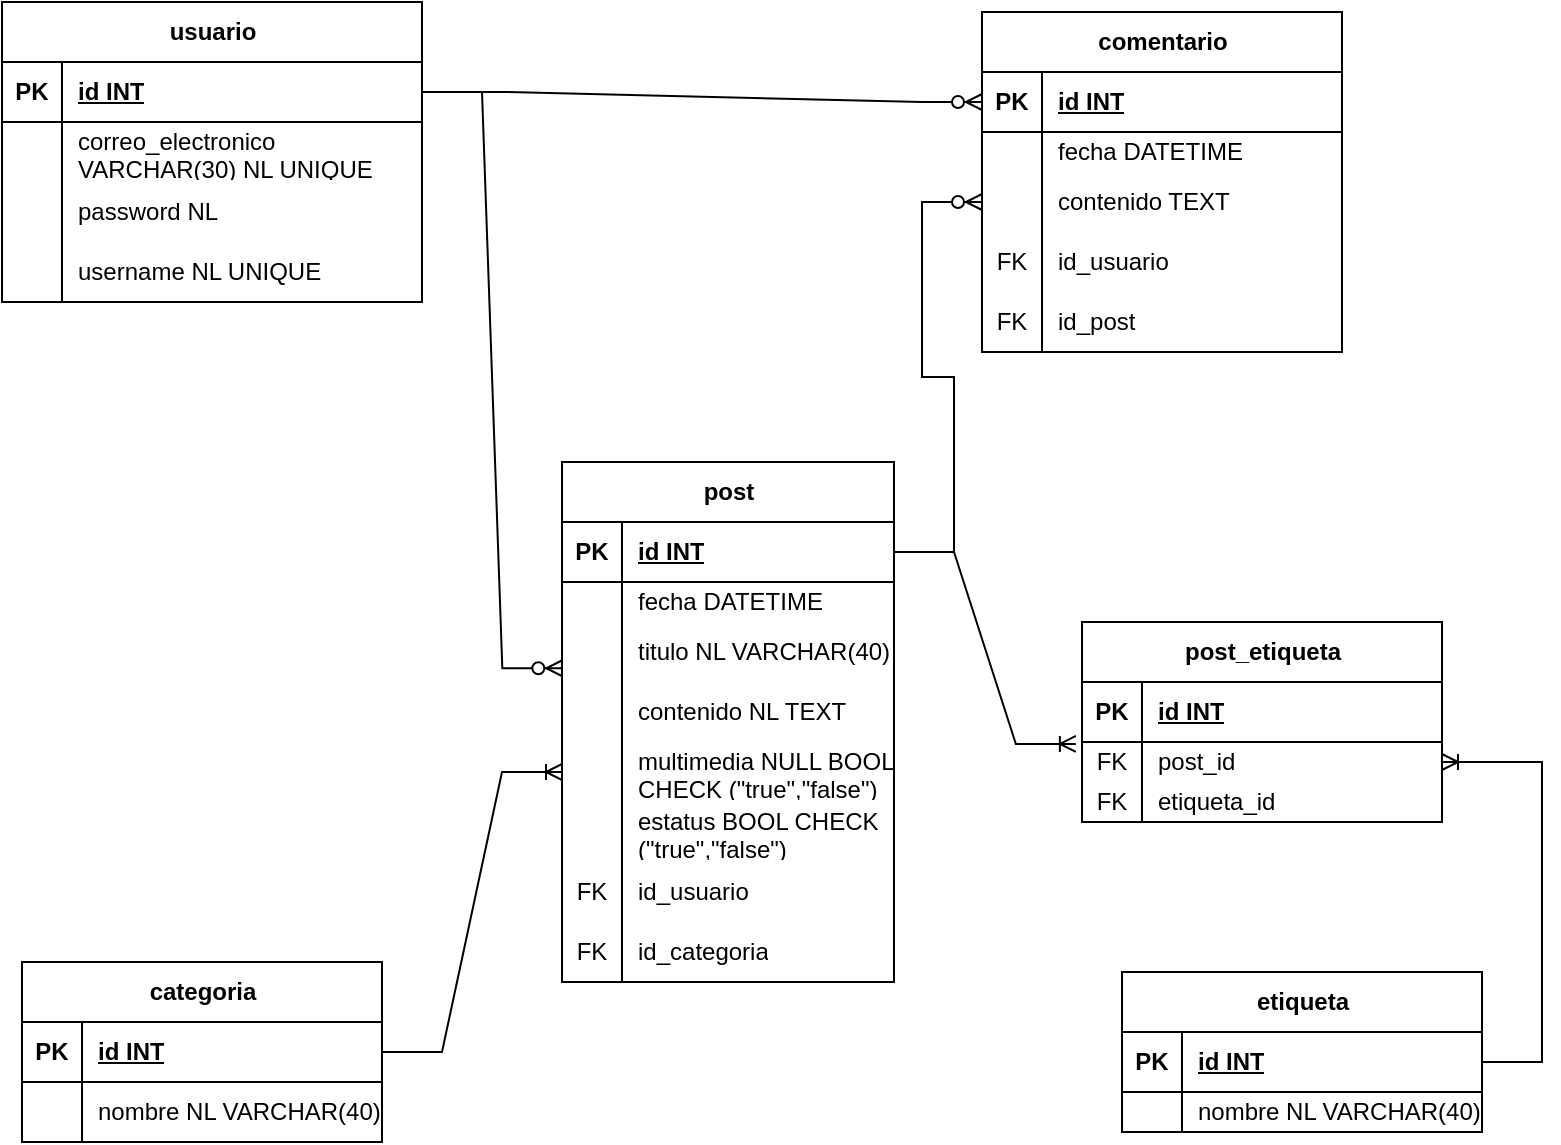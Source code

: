 <mxfile version="24.7.17">
  <diagram name="Página-1" id="-G1KeoRG7GKtRE8W_thl">
    <mxGraphModel dx="1800" dy="953" grid="1" gridSize="10" guides="1" tooltips="1" connect="1" arrows="1" fold="1" page="1" pageScale="1" pageWidth="827" pageHeight="1169" math="0" shadow="0">
      <root>
        <mxCell id="0" />
        <mxCell id="1" parent="0" />
        <mxCell id="Zig5NNGNGeJp7yXFOh4o-1" value="usuario" style="shape=table;startSize=30;container=1;collapsible=1;childLayout=tableLayout;fixedRows=1;rowLines=0;fontStyle=1;align=center;resizeLast=1;html=1;" vertex="1" parent="1">
          <mxGeometry x="70" y="50" width="210" height="150" as="geometry" />
        </mxCell>
        <mxCell id="Zig5NNGNGeJp7yXFOh4o-2" value="" style="shape=tableRow;horizontal=0;startSize=0;swimlaneHead=0;swimlaneBody=0;fillColor=none;collapsible=0;dropTarget=0;points=[[0,0.5],[1,0.5]];portConstraint=eastwest;top=0;left=0;right=0;bottom=1;" vertex="1" parent="Zig5NNGNGeJp7yXFOh4o-1">
          <mxGeometry y="30" width="210" height="30" as="geometry" />
        </mxCell>
        <mxCell id="Zig5NNGNGeJp7yXFOh4o-3" value="PK" style="shape=partialRectangle;connectable=0;fillColor=none;top=0;left=0;bottom=0;right=0;fontStyle=1;overflow=hidden;whiteSpace=wrap;html=1;" vertex="1" parent="Zig5NNGNGeJp7yXFOh4o-2">
          <mxGeometry width="30" height="30" as="geometry">
            <mxRectangle width="30" height="30" as="alternateBounds" />
          </mxGeometry>
        </mxCell>
        <mxCell id="Zig5NNGNGeJp7yXFOh4o-4" value="id INT" style="shape=partialRectangle;connectable=0;fillColor=none;top=0;left=0;bottom=0;right=0;align=left;spacingLeft=6;fontStyle=5;overflow=hidden;whiteSpace=wrap;html=1;" vertex="1" parent="Zig5NNGNGeJp7yXFOh4o-2">
          <mxGeometry x="30" width="180" height="30" as="geometry">
            <mxRectangle width="180" height="30" as="alternateBounds" />
          </mxGeometry>
        </mxCell>
        <mxCell id="Zig5NNGNGeJp7yXFOh4o-5" value="" style="shape=tableRow;horizontal=0;startSize=0;swimlaneHead=0;swimlaneBody=0;fillColor=none;collapsible=0;dropTarget=0;points=[[0,0.5],[1,0.5]];portConstraint=eastwest;top=0;left=0;right=0;bottom=0;" vertex="1" parent="Zig5NNGNGeJp7yXFOh4o-1">
          <mxGeometry y="60" width="210" height="30" as="geometry" />
        </mxCell>
        <mxCell id="Zig5NNGNGeJp7yXFOh4o-6" value="" style="shape=partialRectangle;connectable=0;fillColor=none;top=0;left=0;bottom=0;right=0;editable=1;overflow=hidden;whiteSpace=wrap;html=1;" vertex="1" parent="Zig5NNGNGeJp7yXFOh4o-5">
          <mxGeometry width="30" height="30" as="geometry">
            <mxRectangle width="30" height="30" as="alternateBounds" />
          </mxGeometry>
        </mxCell>
        <mxCell id="Zig5NNGNGeJp7yXFOh4o-7" value="correo_electronico VARCHAR(30) NL UNIQUE" style="shape=partialRectangle;connectable=0;fillColor=none;top=0;left=0;bottom=0;right=0;align=left;spacingLeft=6;overflow=hidden;whiteSpace=wrap;html=1;" vertex="1" parent="Zig5NNGNGeJp7yXFOh4o-5">
          <mxGeometry x="30" width="180" height="30" as="geometry">
            <mxRectangle width="180" height="30" as="alternateBounds" />
          </mxGeometry>
        </mxCell>
        <mxCell id="Zig5NNGNGeJp7yXFOh4o-8" value="" style="shape=tableRow;horizontal=0;startSize=0;swimlaneHead=0;swimlaneBody=0;fillColor=none;collapsible=0;dropTarget=0;points=[[0,0.5],[1,0.5]];portConstraint=eastwest;top=0;left=0;right=0;bottom=0;" vertex="1" parent="Zig5NNGNGeJp7yXFOh4o-1">
          <mxGeometry y="90" width="210" height="30" as="geometry" />
        </mxCell>
        <mxCell id="Zig5NNGNGeJp7yXFOh4o-9" value="" style="shape=partialRectangle;connectable=0;fillColor=none;top=0;left=0;bottom=0;right=0;editable=1;overflow=hidden;whiteSpace=wrap;html=1;" vertex="1" parent="Zig5NNGNGeJp7yXFOh4o-8">
          <mxGeometry width="30" height="30" as="geometry">
            <mxRectangle width="30" height="30" as="alternateBounds" />
          </mxGeometry>
        </mxCell>
        <mxCell id="Zig5NNGNGeJp7yXFOh4o-10" value="password NL" style="shape=partialRectangle;connectable=0;fillColor=none;top=0;left=0;bottom=0;right=0;align=left;spacingLeft=6;overflow=hidden;whiteSpace=wrap;html=1;" vertex="1" parent="Zig5NNGNGeJp7yXFOh4o-8">
          <mxGeometry x="30" width="180" height="30" as="geometry">
            <mxRectangle width="180" height="30" as="alternateBounds" />
          </mxGeometry>
        </mxCell>
        <mxCell id="Zig5NNGNGeJp7yXFOh4o-11" value="" style="shape=tableRow;horizontal=0;startSize=0;swimlaneHead=0;swimlaneBody=0;fillColor=none;collapsible=0;dropTarget=0;points=[[0,0.5],[1,0.5]];portConstraint=eastwest;top=0;left=0;right=0;bottom=0;" vertex="1" parent="Zig5NNGNGeJp7yXFOh4o-1">
          <mxGeometry y="120" width="210" height="30" as="geometry" />
        </mxCell>
        <mxCell id="Zig5NNGNGeJp7yXFOh4o-12" value="" style="shape=partialRectangle;connectable=0;fillColor=none;top=0;left=0;bottom=0;right=0;editable=1;overflow=hidden;whiteSpace=wrap;html=1;" vertex="1" parent="Zig5NNGNGeJp7yXFOh4o-11">
          <mxGeometry width="30" height="30" as="geometry">
            <mxRectangle width="30" height="30" as="alternateBounds" />
          </mxGeometry>
        </mxCell>
        <mxCell id="Zig5NNGNGeJp7yXFOh4o-13" value="username NL UNIQUE" style="shape=partialRectangle;connectable=0;fillColor=none;top=0;left=0;bottom=0;right=0;align=left;spacingLeft=6;overflow=hidden;whiteSpace=wrap;html=1;" vertex="1" parent="Zig5NNGNGeJp7yXFOh4o-11">
          <mxGeometry x="30" width="180" height="30" as="geometry">
            <mxRectangle width="180" height="30" as="alternateBounds" />
          </mxGeometry>
        </mxCell>
        <mxCell id="Zig5NNGNGeJp7yXFOh4o-14" value="comentario" style="shape=table;startSize=30;container=1;collapsible=1;childLayout=tableLayout;fixedRows=1;rowLines=0;fontStyle=1;align=center;resizeLast=1;html=1;" vertex="1" parent="1">
          <mxGeometry x="560" y="55" width="180" height="170" as="geometry" />
        </mxCell>
        <mxCell id="Zig5NNGNGeJp7yXFOh4o-15" value="" style="shape=tableRow;horizontal=0;startSize=0;swimlaneHead=0;swimlaneBody=0;fillColor=none;collapsible=0;dropTarget=0;points=[[0,0.5],[1,0.5]];portConstraint=eastwest;top=0;left=0;right=0;bottom=1;" vertex="1" parent="Zig5NNGNGeJp7yXFOh4o-14">
          <mxGeometry y="30" width="180" height="30" as="geometry" />
        </mxCell>
        <mxCell id="Zig5NNGNGeJp7yXFOh4o-16" value="PK" style="shape=partialRectangle;connectable=0;fillColor=none;top=0;left=0;bottom=0;right=0;fontStyle=1;overflow=hidden;whiteSpace=wrap;html=1;" vertex="1" parent="Zig5NNGNGeJp7yXFOh4o-15">
          <mxGeometry width="30" height="30" as="geometry">
            <mxRectangle width="30" height="30" as="alternateBounds" />
          </mxGeometry>
        </mxCell>
        <mxCell id="Zig5NNGNGeJp7yXFOh4o-17" value="id INT" style="shape=partialRectangle;connectable=0;fillColor=none;top=0;left=0;bottom=0;right=0;align=left;spacingLeft=6;fontStyle=5;overflow=hidden;whiteSpace=wrap;html=1;" vertex="1" parent="Zig5NNGNGeJp7yXFOh4o-15">
          <mxGeometry x="30" width="150" height="30" as="geometry">
            <mxRectangle width="150" height="30" as="alternateBounds" />
          </mxGeometry>
        </mxCell>
        <mxCell id="Zig5NNGNGeJp7yXFOh4o-18" value="" style="shape=tableRow;horizontal=0;startSize=0;swimlaneHead=0;swimlaneBody=0;fillColor=none;collapsible=0;dropTarget=0;points=[[0,0.5],[1,0.5]];portConstraint=eastwest;top=0;left=0;right=0;bottom=0;" vertex="1" parent="Zig5NNGNGeJp7yXFOh4o-14">
          <mxGeometry y="60" width="180" height="20" as="geometry" />
        </mxCell>
        <mxCell id="Zig5NNGNGeJp7yXFOh4o-19" value="" style="shape=partialRectangle;connectable=0;fillColor=none;top=0;left=0;bottom=0;right=0;editable=1;overflow=hidden;whiteSpace=wrap;html=1;" vertex="1" parent="Zig5NNGNGeJp7yXFOh4o-18">
          <mxGeometry width="30" height="20" as="geometry">
            <mxRectangle width="30" height="20" as="alternateBounds" />
          </mxGeometry>
        </mxCell>
        <mxCell id="Zig5NNGNGeJp7yXFOh4o-20" value="fecha DATETIME" style="shape=partialRectangle;connectable=0;fillColor=none;top=0;left=0;bottom=0;right=0;align=left;spacingLeft=6;overflow=hidden;whiteSpace=wrap;html=1;" vertex="1" parent="Zig5NNGNGeJp7yXFOh4o-18">
          <mxGeometry x="30" width="150" height="20" as="geometry">
            <mxRectangle width="150" height="20" as="alternateBounds" />
          </mxGeometry>
        </mxCell>
        <mxCell id="Zig5NNGNGeJp7yXFOh4o-21" value="" style="shape=tableRow;horizontal=0;startSize=0;swimlaneHead=0;swimlaneBody=0;fillColor=none;collapsible=0;dropTarget=0;points=[[0,0.5],[1,0.5]];portConstraint=eastwest;top=0;left=0;right=0;bottom=0;" vertex="1" parent="Zig5NNGNGeJp7yXFOh4o-14">
          <mxGeometry y="80" width="180" height="30" as="geometry" />
        </mxCell>
        <mxCell id="Zig5NNGNGeJp7yXFOh4o-22" value="" style="shape=partialRectangle;connectable=0;fillColor=none;top=0;left=0;bottom=0;right=0;editable=1;overflow=hidden;whiteSpace=wrap;html=1;" vertex="1" parent="Zig5NNGNGeJp7yXFOh4o-21">
          <mxGeometry width="30" height="30" as="geometry">
            <mxRectangle width="30" height="30" as="alternateBounds" />
          </mxGeometry>
        </mxCell>
        <mxCell id="Zig5NNGNGeJp7yXFOh4o-23" value="contenido TEXT" style="shape=partialRectangle;connectable=0;fillColor=none;top=0;left=0;bottom=0;right=0;align=left;spacingLeft=6;overflow=hidden;whiteSpace=wrap;html=1;" vertex="1" parent="Zig5NNGNGeJp7yXFOh4o-21">
          <mxGeometry x="30" width="150" height="30" as="geometry">
            <mxRectangle width="150" height="30" as="alternateBounds" />
          </mxGeometry>
        </mxCell>
        <mxCell id="Zig5NNGNGeJp7yXFOh4o-103" value="" style="shape=tableRow;horizontal=0;startSize=0;swimlaneHead=0;swimlaneBody=0;fillColor=none;collapsible=0;dropTarget=0;points=[[0,0.5],[1,0.5]];portConstraint=eastwest;top=0;left=0;right=0;bottom=0;" vertex="1" parent="Zig5NNGNGeJp7yXFOh4o-14">
          <mxGeometry y="110" width="180" height="30" as="geometry" />
        </mxCell>
        <mxCell id="Zig5NNGNGeJp7yXFOh4o-104" value="FK" style="shape=partialRectangle;connectable=0;fillColor=none;top=0;left=0;bottom=0;right=0;editable=1;overflow=hidden;whiteSpace=wrap;html=1;" vertex="1" parent="Zig5NNGNGeJp7yXFOh4o-103">
          <mxGeometry width="30" height="30" as="geometry">
            <mxRectangle width="30" height="30" as="alternateBounds" />
          </mxGeometry>
        </mxCell>
        <mxCell id="Zig5NNGNGeJp7yXFOh4o-105" value="id_usuario" style="shape=partialRectangle;connectable=0;fillColor=none;top=0;left=0;bottom=0;right=0;align=left;spacingLeft=6;overflow=hidden;whiteSpace=wrap;html=1;" vertex="1" parent="Zig5NNGNGeJp7yXFOh4o-103">
          <mxGeometry x="30" width="150" height="30" as="geometry">
            <mxRectangle width="150" height="30" as="alternateBounds" />
          </mxGeometry>
        </mxCell>
        <mxCell id="Zig5NNGNGeJp7yXFOh4o-116" value="" style="shape=tableRow;horizontal=0;startSize=0;swimlaneHead=0;swimlaneBody=0;fillColor=none;collapsible=0;dropTarget=0;points=[[0,0.5],[1,0.5]];portConstraint=eastwest;top=0;left=0;right=0;bottom=0;" vertex="1" parent="Zig5NNGNGeJp7yXFOh4o-14">
          <mxGeometry y="140" width="180" height="30" as="geometry" />
        </mxCell>
        <mxCell id="Zig5NNGNGeJp7yXFOh4o-117" value="FK" style="shape=partialRectangle;connectable=0;fillColor=none;top=0;left=0;bottom=0;right=0;editable=1;overflow=hidden;whiteSpace=wrap;html=1;" vertex="1" parent="Zig5NNGNGeJp7yXFOh4o-116">
          <mxGeometry width="30" height="30" as="geometry">
            <mxRectangle width="30" height="30" as="alternateBounds" />
          </mxGeometry>
        </mxCell>
        <mxCell id="Zig5NNGNGeJp7yXFOh4o-118" value="id_post" style="shape=partialRectangle;connectable=0;fillColor=none;top=0;left=0;bottom=0;right=0;align=left;spacingLeft=6;overflow=hidden;whiteSpace=wrap;html=1;" vertex="1" parent="Zig5NNGNGeJp7yXFOh4o-116">
          <mxGeometry x="30" width="150" height="30" as="geometry">
            <mxRectangle width="150" height="30" as="alternateBounds" />
          </mxGeometry>
        </mxCell>
        <mxCell id="Zig5NNGNGeJp7yXFOh4o-27" value="categoria" style="shape=table;startSize=30;container=1;collapsible=1;childLayout=tableLayout;fixedRows=1;rowLines=0;fontStyle=1;align=center;resizeLast=1;html=1;" vertex="1" parent="1">
          <mxGeometry x="80" y="530" width="180" height="90" as="geometry">
            <mxRectangle x="60" y="340" width="90" height="30" as="alternateBounds" />
          </mxGeometry>
        </mxCell>
        <mxCell id="Zig5NNGNGeJp7yXFOh4o-28" value="" style="shape=tableRow;horizontal=0;startSize=0;swimlaneHead=0;swimlaneBody=0;fillColor=none;collapsible=0;dropTarget=0;points=[[0,0.5],[1,0.5]];portConstraint=eastwest;top=0;left=0;right=0;bottom=1;" vertex="1" parent="Zig5NNGNGeJp7yXFOh4o-27">
          <mxGeometry y="30" width="180" height="30" as="geometry" />
        </mxCell>
        <mxCell id="Zig5NNGNGeJp7yXFOh4o-29" value="PK" style="shape=partialRectangle;connectable=0;fillColor=none;top=0;left=0;bottom=0;right=0;fontStyle=1;overflow=hidden;whiteSpace=wrap;html=1;" vertex="1" parent="Zig5NNGNGeJp7yXFOh4o-28">
          <mxGeometry width="30" height="30" as="geometry">
            <mxRectangle width="30" height="30" as="alternateBounds" />
          </mxGeometry>
        </mxCell>
        <mxCell id="Zig5NNGNGeJp7yXFOh4o-30" value="id INT" style="shape=partialRectangle;connectable=0;fillColor=none;top=0;left=0;bottom=0;right=0;align=left;spacingLeft=6;fontStyle=5;overflow=hidden;whiteSpace=wrap;html=1;" vertex="1" parent="Zig5NNGNGeJp7yXFOh4o-28">
          <mxGeometry x="30" width="150" height="30" as="geometry">
            <mxRectangle width="150" height="30" as="alternateBounds" />
          </mxGeometry>
        </mxCell>
        <mxCell id="Zig5NNGNGeJp7yXFOh4o-34" value="" style="shape=tableRow;horizontal=0;startSize=0;swimlaneHead=0;swimlaneBody=0;fillColor=none;collapsible=0;dropTarget=0;points=[[0,0.5],[1,0.5]];portConstraint=eastwest;top=0;left=0;right=0;bottom=0;" vertex="1" parent="Zig5NNGNGeJp7yXFOh4o-27">
          <mxGeometry y="60" width="180" height="30" as="geometry" />
        </mxCell>
        <mxCell id="Zig5NNGNGeJp7yXFOh4o-35" value="" style="shape=partialRectangle;connectable=0;fillColor=none;top=0;left=0;bottom=0;right=0;editable=1;overflow=hidden;whiteSpace=wrap;html=1;" vertex="1" parent="Zig5NNGNGeJp7yXFOh4o-34">
          <mxGeometry width="30" height="30" as="geometry">
            <mxRectangle width="30" height="30" as="alternateBounds" />
          </mxGeometry>
        </mxCell>
        <mxCell id="Zig5NNGNGeJp7yXFOh4o-36" value="nombre NL VARCHAR(40)" style="shape=partialRectangle;connectable=0;fillColor=none;top=0;left=0;bottom=0;right=0;align=left;spacingLeft=6;overflow=hidden;whiteSpace=wrap;html=1;" vertex="1" parent="Zig5NNGNGeJp7yXFOh4o-34">
          <mxGeometry x="30" width="150" height="30" as="geometry">
            <mxRectangle width="150" height="30" as="alternateBounds" />
          </mxGeometry>
        </mxCell>
        <mxCell id="Zig5NNGNGeJp7yXFOh4o-40" value="post" style="shape=table;startSize=30;container=1;collapsible=1;childLayout=tableLayout;fixedRows=1;rowLines=0;fontStyle=1;align=center;resizeLast=1;html=1;" vertex="1" parent="1">
          <mxGeometry x="350" y="280" width="166" height="260" as="geometry">
            <mxRectangle x="324" y="210" width="60" height="30" as="alternateBounds" />
          </mxGeometry>
        </mxCell>
        <mxCell id="Zig5NNGNGeJp7yXFOh4o-41" value="" style="shape=tableRow;horizontal=0;startSize=0;swimlaneHead=0;swimlaneBody=0;fillColor=none;collapsible=0;dropTarget=0;points=[[0,0.5],[1,0.5]];portConstraint=eastwest;top=0;left=0;right=0;bottom=1;" vertex="1" parent="Zig5NNGNGeJp7yXFOh4o-40">
          <mxGeometry y="30" width="166" height="30" as="geometry" />
        </mxCell>
        <mxCell id="Zig5NNGNGeJp7yXFOh4o-42" value="PK" style="shape=partialRectangle;connectable=0;fillColor=none;top=0;left=0;bottom=0;right=0;fontStyle=1;overflow=hidden;whiteSpace=wrap;html=1;" vertex="1" parent="Zig5NNGNGeJp7yXFOh4o-41">
          <mxGeometry width="30" height="30" as="geometry">
            <mxRectangle width="30" height="30" as="alternateBounds" />
          </mxGeometry>
        </mxCell>
        <mxCell id="Zig5NNGNGeJp7yXFOh4o-43" value="id INT" style="shape=partialRectangle;connectable=0;fillColor=none;top=0;left=0;bottom=0;right=0;align=left;spacingLeft=6;fontStyle=5;overflow=hidden;whiteSpace=wrap;html=1;" vertex="1" parent="Zig5NNGNGeJp7yXFOh4o-41">
          <mxGeometry x="30" width="136" height="30" as="geometry">
            <mxRectangle width="136" height="30" as="alternateBounds" />
          </mxGeometry>
        </mxCell>
        <mxCell id="Zig5NNGNGeJp7yXFOh4o-44" value="" style="shape=tableRow;horizontal=0;startSize=0;swimlaneHead=0;swimlaneBody=0;fillColor=none;collapsible=0;dropTarget=0;points=[[0,0.5],[1,0.5]];portConstraint=eastwest;top=0;left=0;right=0;bottom=0;" vertex="1" parent="Zig5NNGNGeJp7yXFOh4o-40">
          <mxGeometry y="60" width="166" height="20" as="geometry" />
        </mxCell>
        <mxCell id="Zig5NNGNGeJp7yXFOh4o-45" value="" style="shape=partialRectangle;connectable=0;fillColor=none;top=0;left=0;bottom=0;right=0;editable=1;overflow=hidden;whiteSpace=wrap;html=1;" vertex="1" parent="Zig5NNGNGeJp7yXFOh4o-44">
          <mxGeometry width="30" height="20" as="geometry">
            <mxRectangle width="30" height="20" as="alternateBounds" />
          </mxGeometry>
        </mxCell>
        <mxCell id="Zig5NNGNGeJp7yXFOh4o-46" value="fecha DATETIME" style="shape=partialRectangle;connectable=0;fillColor=none;top=0;left=0;bottom=0;right=0;align=left;spacingLeft=6;overflow=hidden;whiteSpace=wrap;html=1;" vertex="1" parent="Zig5NNGNGeJp7yXFOh4o-44">
          <mxGeometry x="30" width="136" height="20" as="geometry">
            <mxRectangle width="136" height="20" as="alternateBounds" />
          </mxGeometry>
        </mxCell>
        <mxCell id="Zig5NNGNGeJp7yXFOh4o-47" value="" style="shape=tableRow;horizontal=0;startSize=0;swimlaneHead=0;swimlaneBody=0;fillColor=none;collapsible=0;dropTarget=0;points=[[0,0.5],[1,0.5]];portConstraint=eastwest;top=0;left=0;right=0;bottom=0;" vertex="1" parent="Zig5NNGNGeJp7yXFOh4o-40">
          <mxGeometry y="80" width="166" height="30" as="geometry" />
        </mxCell>
        <mxCell id="Zig5NNGNGeJp7yXFOh4o-48" value="" style="shape=partialRectangle;connectable=0;fillColor=none;top=0;left=0;bottom=0;right=0;editable=1;overflow=hidden;whiteSpace=wrap;html=1;" vertex="1" parent="Zig5NNGNGeJp7yXFOh4o-47">
          <mxGeometry width="30" height="30" as="geometry">
            <mxRectangle width="30" height="30" as="alternateBounds" />
          </mxGeometry>
        </mxCell>
        <mxCell id="Zig5NNGNGeJp7yXFOh4o-49" value="titulo NL VARCHAR(40)" style="shape=partialRectangle;connectable=0;fillColor=none;top=0;left=0;bottom=0;right=0;align=left;spacingLeft=6;overflow=hidden;whiteSpace=wrap;html=1;" vertex="1" parent="Zig5NNGNGeJp7yXFOh4o-47">
          <mxGeometry x="30" width="136" height="30" as="geometry">
            <mxRectangle width="136" height="30" as="alternateBounds" />
          </mxGeometry>
        </mxCell>
        <mxCell id="Zig5NNGNGeJp7yXFOh4o-50" value="" style="shape=tableRow;horizontal=0;startSize=0;swimlaneHead=0;swimlaneBody=0;fillColor=none;collapsible=0;dropTarget=0;points=[[0,0.5],[1,0.5]];portConstraint=eastwest;top=0;left=0;right=0;bottom=0;" vertex="1" parent="Zig5NNGNGeJp7yXFOh4o-40">
          <mxGeometry y="110" width="166" height="30" as="geometry" />
        </mxCell>
        <mxCell id="Zig5NNGNGeJp7yXFOh4o-51" value="" style="shape=partialRectangle;connectable=0;fillColor=none;top=0;left=0;bottom=0;right=0;editable=1;overflow=hidden;whiteSpace=wrap;html=1;" vertex="1" parent="Zig5NNGNGeJp7yXFOh4o-50">
          <mxGeometry width="30" height="30" as="geometry">
            <mxRectangle width="30" height="30" as="alternateBounds" />
          </mxGeometry>
        </mxCell>
        <mxCell id="Zig5NNGNGeJp7yXFOh4o-52" value="contenido NL TEXT" style="shape=partialRectangle;connectable=0;fillColor=none;top=0;left=0;bottom=0;right=0;align=left;spacingLeft=6;overflow=hidden;whiteSpace=wrap;html=1;" vertex="1" parent="Zig5NNGNGeJp7yXFOh4o-50">
          <mxGeometry x="30" width="136" height="30" as="geometry">
            <mxRectangle width="136" height="30" as="alternateBounds" />
          </mxGeometry>
        </mxCell>
        <mxCell id="Zig5NNGNGeJp7yXFOh4o-92" value="" style="shape=tableRow;horizontal=0;startSize=0;swimlaneHead=0;swimlaneBody=0;fillColor=none;collapsible=0;dropTarget=0;points=[[0,0.5],[1,0.5]];portConstraint=eastwest;top=0;left=0;right=0;bottom=0;" vertex="1" parent="Zig5NNGNGeJp7yXFOh4o-40">
          <mxGeometry y="140" width="166" height="30" as="geometry" />
        </mxCell>
        <mxCell id="Zig5NNGNGeJp7yXFOh4o-93" value="" style="shape=partialRectangle;connectable=0;fillColor=none;top=0;left=0;bottom=0;right=0;editable=1;overflow=hidden;whiteSpace=wrap;html=1;" vertex="1" parent="Zig5NNGNGeJp7yXFOh4o-92">
          <mxGeometry width="30" height="30" as="geometry">
            <mxRectangle width="30" height="30" as="alternateBounds" />
          </mxGeometry>
        </mxCell>
        <mxCell id="Zig5NNGNGeJp7yXFOh4o-94" value="multimedia NULL BOOL CHECK (&quot;true&quot;,&quot;false&quot;)" style="shape=partialRectangle;connectable=0;fillColor=none;top=0;left=0;bottom=0;right=0;align=left;spacingLeft=6;overflow=hidden;whiteSpace=wrap;html=1;" vertex="1" parent="Zig5NNGNGeJp7yXFOh4o-92">
          <mxGeometry x="30" width="136" height="30" as="geometry">
            <mxRectangle width="136" height="30" as="alternateBounds" />
          </mxGeometry>
        </mxCell>
        <mxCell id="Zig5NNGNGeJp7yXFOh4o-95" value="" style="shape=tableRow;horizontal=0;startSize=0;swimlaneHead=0;swimlaneBody=0;fillColor=none;collapsible=0;dropTarget=0;points=[[0,0.5],[1,0.5]];portConstraint=eastwest;top=0;left=0;right=0;bottom=0;" vertex="1" parent="Zig5NNGNGeJp7yXFOh4o-40">
          <mxGeometry y="170" width="166" height="30" as="geometry" />
        </mxCell>
        <mxCell id="Zig5NNGNGeJp7yXFOh4o-96" value="" style="shape=partialRectangle;connectable=0;fillColor=none;top=0;left=0;bottom=0;right=0;editable=1;overflow=hidden;whiteSpace=wrap;html=1;" vertex="1" parent="Zig5NNGNGeJp7yXFOh4o-95">
          <mxGeometry width="30" height="30" as="geometry">
            <mxRectangle width="30" height="30" as="alternateBounds" />
          </mxGeometry>
        </mxCell>
        <mxCell id="Zig5NNGNGeJp7yXFOh4o-97" value="estatus BOOL CHECK (&quot;true&quot;,&quot;false&quot;)" style="shape=partialRectangle;connectable=0;fillColor=none;top=0;left=0;bottom=0;right=0;align=left;spacingLeft=6;overflow=hidden;whiteSpace=wrap;html=1;" vertex="1" parent="Zig5NNGNGeJp7yXFOh4o-95">
          <mxGeometry x="30" width="136" height="30" as="geometry">
            <mxRectangle width="136" height="30" as="alternateBounds" />
          </mxGeometry>
        </mxCell>
        <mxCell id="Zig5NNGNGeJp7yXFOh4o-111" value="" style="shape=tableRow;horizontal=0;startSize=0;swimlaneHead=0;swimlaneBody=0;fillColor=none;collapsible=0;dropTarget=0;points=[[0,0.5],[1,0.5]];portConstraint=eastwest;top=0;left=0;right=0;bottom=0;" vertex="1" parent="Zig5NNGNGeJp7yXFOh4o-40">
          <mxGeometry y="200" width="166" height="30" as="geometry" />
        </mxCell>
        <mxCell id="Zig5NNGNGeJp7yXFOh4o-112" value="FK" style="shape=partialRectangle;connectable=0;fillColor=none;top=0;left=0;bottom=0;right=0;editable=1;overflow=hidden;whiteSpace=wrap;html=1;" vertex="1" parent="Zig5NNGNGeJp7yXFOh4o-111">
          <mxGeometry width="30" height="30" as="geometry">
            <mxRectangle width="30" height="30" as="alternateBounds" />
          </mxGeometry>
        </mxCell>
        <mxCell id="Zig5NNGNGeJp7yXFOh4o-113" value="id_usuario" style="shape=partialRectangle;connectable=0;fillColor=none;top=0;left=0;bottom=0;right=0;align=left;spacingLeft=6;overflow=hidden;whiteSpace=wrap;html=1;" vertex="1" parent="Zig5NNGNGeJp7yXFOh4o-111">
          <mxGeometry x="30" width="136" height="30" as="geometry">
            <mxRectangle width="136" height="30" as="alternateBounds" />
          </mxGeometry>
        </mxCell>
        <mxCell id="Zig5NNGNGeJp7yXFOh4o-121" value="" style="shape=tableRow;horizontal=0;startSize=0;swimlaneHead=0;swimlaneBody=0;fillColor=none;collapsible=0;dropTarget=0;points=[[0,0.5],[1,0.5]];portConstraint=eastwest;top=0;left=0;right=0;bottom=0;" vertex="1" parent="Zig5NNGNGeJp7yXFOh4o-40">
          <mxGeometry y="230" width="166" height="30" as="geometry" />
        </mxCell>
        <mxCell id="Zig5NNGNGeJp7yXFOh4o-122" value="FK" style="shape=partialRectangle;connectable=0;fillColor=none;top=0;left=0;bottom=0;right=0;editable=1;overflow=hidden;whiteSpace=wrap;html=1;" vertex="1" parent="Zig5NNGNGeJp7yXFOh4o-121">
          <mxGeometry width="30" height="30" as="geometry">
            <mxRectangle width="30" height="30" as="alternateBounds" />
          </mxGeometry>
        </mxCell>
        <mxCell id="Zig5NNGNGeJp7yXFOh4o-123" value="id_categoria" style="shape=partialRectangle;connectable=0;fillColor=none;top=0;left=0;bottom=0;right=0;align=left;spacingLeft=6;overflow=hidden;whiteSpace=wrap;html=1;" vertex="1" parent="Zig5NNGNGeJp7yXFOh4o-121">
          <mxGeometry x="30" width="136" height="30" as="geometry">
            <mxRectangle width="136" height="30" as="alternateBounds" />
          </mxGeometry>
        </mxCell>
        <mxCell id="Zig5NNGNGeJp7yXFOh4o-53" value="etiqueta" style="shape=table;startSize=30;container=1;collapsible=1;childLayout=tableLayout;fixedRows=1;rowLines=0;fontStyle=1;align=center;resizeLast=1;html=1;" vertex="1" parent="1">
          <mxGeometry x="630" y="535" width="180" height="80" as="geometry" />
        </mxCell>
        <mxCell id="Zig5NNGNGeJp7yXFOh4o-54" value="" style="shape=tableRow;horizontal=0;startSize=0;swimlaneHead=0;swimlaneBody=0;fillColor=none;collapsible=0;dropTarget=0;points=[[0,0.5],[1,0.5]];portConstraint=eastwest;top=0;left=0;right=0;bottom=1;" vertex="1" parent="Zig5NNGNGeJp7yXFOh4o-53">
          <mxGeometry y="30" width="180" height="30" as="geometry" />
        </mxCell>
        <mxCell id="Zig5NNGNGeJp7yXFOh4o-55" value="PK" style="shape=partialRectangle;connectable=0;fillColor=none;top=0;left=0;bottom=0;right=0;fontStyle=1;overflow=hidden;whiteSpace=wrap;html=1;" vertex="1" parent="Zig5NNGNGeJp7yXFOh4o-54">
          <mxGeometry width="30" height="30" as="geometry">
            <mxRectangle width="30" height="30" as="alternateBounds" />
          </mxGeometry>
        </mxCell>
        <mxCell id="Zig5NNGNGeJp7yXFOh4o-56" value="id INT" style="shape=partialRectangle;connectable=0;fillColor=none;top=0;left=0;bottom=0;right=0;align=left;spacingLeft=6;fontStyle=5;overflow=hidden;whiteSpace=wrap;html=1;" vertex="1" parent="Zig5NNGNGeJp7yXFOh4o-54">
          <mxGeometry x="30" width="150" height="30" as="geometry">
            <mxRectangle width="150" height="30" as="alternateBounds" />
          </mxGeometry>
        </mxCell>
        <mxCell id="Zig5NNGNGeJp7yXFOh4o-57" value="" style="shape=tableRow;horizontal=0;startSize=0;swimlaneHead=0;swimlaneBody=0;fillColor=none;collapsible=0;dropTarget=0;points=[[0,0.5],[1,0.5]];portConstraint=eastwest;top=0;left=0;right=0;bottom=0;" vertex="1" parent="Zig5NNGNGeJp7yXFOh4o-53">
          <mxGeometry y="60" width="180" height="20" as="geometry" />
        </mxCell>
        <mxCell id="Zig5NNGNGeJp7yXFOh4o-58" value="" style="shape=partialRectangle;connectable=0;fillColor=none;top=0;left=0;bottom=0;right=0;editable=1;overflow=hidden;whiteSpace=wrap;html=1;" vertex="1" parent="Zig5NNGNGeJp7yXFOh4o-57">
          <mxGeometry width="30" height="20" as="geometry">
            <mxRectangle width="30" height="20" as="alternateBounds" />
          </mxGeometry>
        </mxCell>
        <mxCell id="Zig5NNGNGeJp7yXFOh4o-59" value="nombre NL VARCHAR(40)" style="shape=partialRectangle;connectable=0;fillColor=none;top=0;left=0;bottom=0;right=0;align=left;spacingLeft=6;overflow=hidden;whiteSpace=wrap;html=1;" vertex="1" parent="Zig5NNGNGeJp7yXFOh4o-57">
          <mxGeometry x="30" width="150" height="20" as="geometry">
            <mxRectangle width="150" height="20" as="alternateBounds" />
          </mxGeometry>
        </mxCell>
        <mxCell id="Zig5NNGNGeJp7yXFOh4o-99" value="" style="edgeStyle=entityRelationEdgeStyle;fontSize=12;html=1;endArrow=ERzeroToMany;endFill=1;rounded=0;exitX=1;exitY=0.5;exitDx=0;exitDy=0;" edge="1" parent="1">
          <mxGeometry width="100" height="100" relative="1" as="geometry">
            <mxPoint x="293" y="95.0" as="sourcePoint" />
            <mxPoint x="560" y="100" as="targetPoint" />
            <Array as="points">
              <mxPoint x="293" y="110" />
            </Array>
          </mxGeometry>
        </mxCell>
        <mxCell id="Zig5NNGNGeJp7yXFOh4o-110" value="" style="edgeStyle=entityRelationEdgeStyle;fontSize=12;html=1;endArrow=ERzeroToMany;endFill=1;rounded=0;entryX=0.001;entryY=0.771;entryDx=0;entryDy=0;entryPerimeter=0;exitX=1;exitY=0.5;exitDx=0;exitDy=0;" edge="1" parent="1" source="Zig5NNGNGeJp7yXFOh4o-2" target="Zig5NNGNGeJp7yXFOh4o-47">
          <mxGeometry width="100" height="100" relative="1" as="geometry">
            <mxPoint x="130" y="330" as="sourcePoint" />
            <mxPoint x="260" y="280" as="targetPoint" />
            <Array as="points">
              <mxPoint x="320" y="100" />
              <mxPoint x="150" y="370" />
              <mxPoint x="320" y="240" />
              <mxPoint x="140" y="370" />
            </Array>
          </mxGeometry>
        </mxCell>
        <mxCell id="Zig5NNGNGeJp7yXFOh4o-115" value="" style="edgeStyle=entityRelationEdgeStyle;fontSize=12;html=1;endArrow=ERzeroToMany;endFill=1;rounded=0;entryX=0;entryY=0.5;entryDx=0;entryDy=0;exitX=1;exitY=0.5;exitDx=0;exitDy=0;" edge="1" parent="1" source="Zig5NNGNGeJp7yXFOh4o-41" target="Zig5NNGNGeJp7yXFOh4o-21">
          <mxGeometry width="100" height="100" relative="1" as="geometry">
            <mxPoint x="490" y="120" as="sourcePoint" />
            <mxPoint x="360" y="393" as="targetPoint" />
            <Array as="points">
              <mxPoint x="330" y="110" />
              <mxPoint x="530" y="260" />
              <mxPoint x="160" y="380" />
              <mxPoint x="550" y="190" />
              <mxPoint x="330" y="250" />
              <mxPoint x="150" y="380" />
            </Array>
          </mxGeometry>
        </mxCell>
        <mxCell id="Zig5NNGNGeJp7yXFOh4o-120" value="" style="edgeStyle=entityRelationEdgeStyle;fontSize=12;html=1;endArrow=ERoneToMany;rounded=0;exitX=1;exitY=0.5;exitDx=0;exitDy=0;entryX=0;entryY=0.5;entryDx=0;entryDy=0;" edge="1" parent="1" source="Zig5NNGNGeJp7yXFOh4o-27" target="Zig5NNGNGeJp7yXFOh4o-92">
          <mxGeometry width="100" height="100" relative="1" as="geometry">
            <mxPoint x="140" y="510" as="sourcePoint" />
            <mxPoint x="240" y="410" as="targetPoint" />
          </mxGeometry>
        </mxCell>
        <mxCell id="Zig5NNGNGeJp7yXFOh4o-129" value="post_etiqueta" style="shape=table;startSize=30;container=1;collapsible=1;childLayout=tableLayout;fixedRows=1;rowLines=0;fontStyle=1;align=center;resizeLast=1;html=1;" vertex="1" parent="1">
          <mxGeometry x="610" y="360" width="180" height="100" as="geometry" />
        </mxCell>
        <mxCell id="Zig5NNGNGeJp7yXFOh4o-130" value="" style="shape=tableRow;horizontal=0;startSize=0;swimlaneHead=0;swimlaneBody=0;fillColor=none;collapsible=0;dropTarget=0;points=[[0,0.5],[1,0.5]];portConstraint=eastwest;top=0;left=0;right=0;bottom=1;" vertex="1" parent="Zig5NNGNGeJp7yXFOh4o-129">
          <mxGeometry y="30" width="180" height="30" as="geometry" />
        </mxCell>
        <mxCell id="Zig5NNGNGeJp7yXFOh4o-131" value="PK" style="shape=partialRectangle;connectable=0;fillColor=none;top=0;left=0;bottom=0;right=0;fontStyle=1;overflow=hidden;whiteSpace=wrap;html=1;" vertex="1" parent="Zig5NNGNGeJp7yXFOh4o-130">
          <mxGeometry width="30" height="30" as="geometry">
            <mxRectangle width="30" height="30" as="alternateBounds" />
          </mxGeometry>
        </mxCell>
        <mxCell id="Zig5NNGNGeJp7yXFOh4o-132" value="id INT" style="shape=partialRectangle;connectable=0;fillColor=none;top=0;left=0;bottom=0;right=0;align=left;spacingLeft=6;fontStyle=5;overflow=hidden;whiteSpace=wrap;html=1;" vertex="1" parent="Zig5NNGNGeJp7yXFOh4o-130">
          <mxGeometry x="30" width="150" height="30" as="geometry">
            <mxRectangle width="150" height="30" as="alternateBounds" />
          </mxGeometry>
        </mxCell>
        <mxCell id="Zig5NNGNGeJp7yXFOh4o-133" value="" style="shape=tableRow;horizontal=0;startSize=0;swimlaneHead=0;swimlaneBody=0;fillColor=none;collapsible=0;dropTarget=0;points=[[0,0.5],[1,0.5]];portConstraint=eastwest;top=0;left=0;right=0;bottom=0;" vertex="1" parent="Zig5NNGNGeJp7yXFOh4o-129">
          <mxGeometry y="60" width="180" height="20" as="geometry" />
        </mxCell>
        <mxCell id="Zig5NNGNGeJp7yXFOh4o-134" value="FK" style="shape=partialRectangle;connectable=0;fillColor=none;top=0;left=0;bottom=0;right=0;editable=1;overflow=hidden;whiteSpace=wrap;html=1;" vertex="1" parent="Zig5NNGNGeJp7yXFOh4o-133">
          <mxGeometry width="30" height="20" as="geometry">
            <mxRectangle width="30" height="20" as="alternateBounds" />
          </mxGeometry>
        </mxCell>
        <mxCell id="Zig5NNGNGeJp7yXFOh4o-135" value="post_id" style="shape=partialRectangle;connectable=0;fillColor=none;top=0;left=0;bottom=0;right=0;align=left;spacingLeft=6;overflow=hidden;whiteSpace=wrap;html=1;" vertex="1" parent="Zig5NNGNGeJp7yXFOh4o-133">
          <mxGeometry x="30" width="150" height="20" as="geometry">
            <mxRectangle width="150" height="20" as="alternateBounds" />
          </mxGeometry>
        </mxCell>
        <mxCell id="Zig5NNGNGeJp7yXFOh4o-136" value="" style="shape=tableRow;horizontal=0;startSize=0;swimlaneHead=0;swimlaneBody=0;fillColor=none;collapsible=0;dropTarget=0;points=[[0,0.5],[1,0.5]];portConstraint=eastwest;top=0;left=0;right=0;bottom=0;" vertex="1" parent="Zig5NNGNGeJp7yXFOh4o-129">
          <mxGeometry y="80" width="180" height="20" as="geometry" />
        </mxCell>
        <mxCell id="Zig5NNGNGeJp7yXFOh4o-137" value="FK" style="shape=partialRectangle;connectable=0;fillColor=none;top=0;left=0;bottom=0;right=0;editable=1;overflow=hidden;whiteSpace=wrap;html=1;" vertex="1" parent="Zig5NNGNGeJp7yXFOh4o-136">
          <mxGeometry width="30" height="20" as="geometry">
            <mxRectangle width="30" height="20" as="alternateBounds" />
          </mxGeometry>
        </mxCell>
        <mxCell id="Zig5NNGNGeJp7yXFOh4o-138" value="etiqueta_id" style="shape=partialRectangle;connectable=0;fillColor=none;top=0;left=0;bottom=0;right=0;align=left;spacingLeft=6;overflow=hidden;whiteSpace=wrap;html=1;" vertex="1" parent="Zig5NNGNGeJp7yXFOh4o-136">
          <mxGeometry x="30" width="150" height="20" as="geometry">
            <mxRectangle width="150" height="20" as="alternateBounds" />
          </mxGeometry>
        </mxCell>
        <mxCell id="Zig5NNGNGeJp7yXFOh4o-139" value="" style="edgeStyle=entityRelationEdgeStyle;fontSize=12;html=1;endArrow=ERoneToMany;rounded=0;exitX=1;exitY=0.5;exitDx=0;exitDy=0;entryX=-0.017;entryY=1.033;entryDx=0;entryDy=0;entryPerimeter=0;" edge="1" parent="1" source="Zig5NNGNGeJp7yXFOh4o-41" target="Zig5NNGNGeJp7yXFOh4o-130">
          <mxGeometry width="100" height="100" relative="1" as="geometry">
            <mxPoint x="540" y="500" as="sourcePoint" />
            <mxPoint x="640" y="400" as="targetPoint" />
          </mxGeometry>
        </mxCell>
        <mxCell id="Zig5NNGNGeJp7yXFOh4o-140" value="" style="edgeStyle=entityRelationEdgeStyle;fontSize=12;html=1;endArrow=ERoneToMany;rounded=0;" edge="1" parent="1" target="Zig5NNGNGeJp7yXFOh4o-133">
          <mxGeometry width="100" height="100" relative="1" as="geometry">
            <mxPoint x="810" y="580" as="sourcePoint" />
            <mxPoint x="617" y="431" as="targetPoint" />
          </mxGeometry>
        </mxCell>
      </root>
    </mxGraphModel>
  </diagram>
</mxfile>
